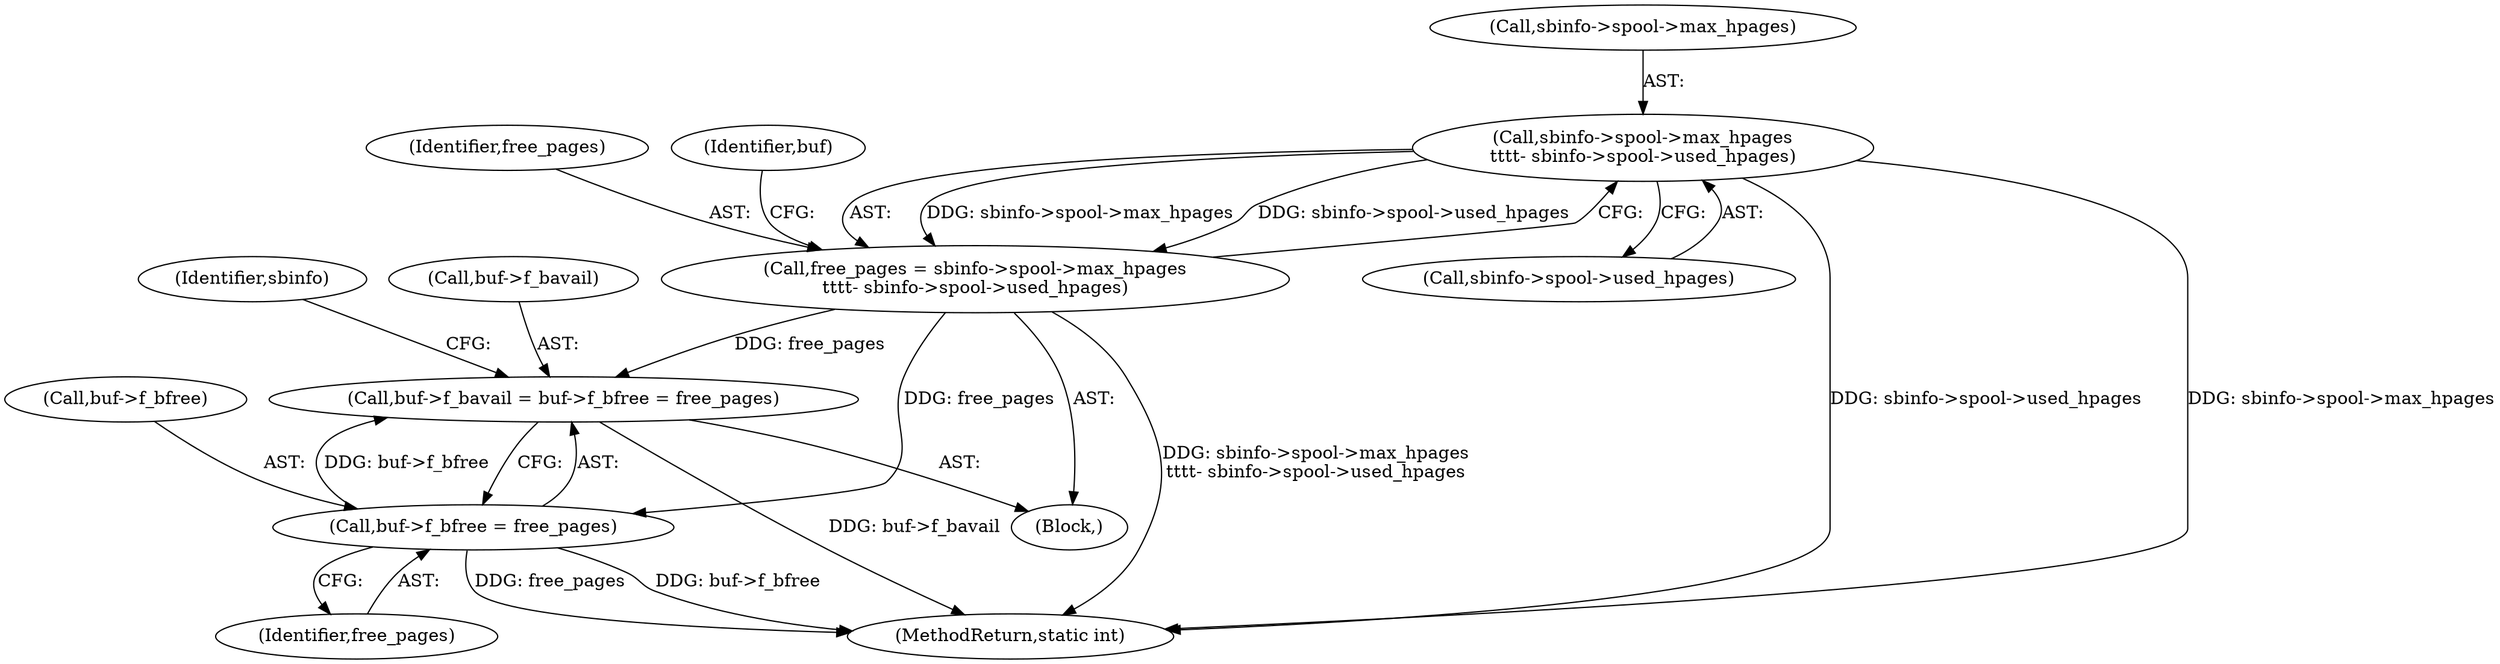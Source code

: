 digraph "0_linux_90481622d75715bfcb68501280a917dbfe516029_3@pointer" {
"1000162" [label="(Call,sbinfo->spool->max_hpages\n\t\t\t\t- sbinfo->spool->used_hpages)"];
"1000160" [label="(Call,free_pages = sbinfo->spool->max_hpages\n\t\t\t\t- sbinfo->spool->used_hpages)"];
"1000173" [label="(Call,buf->f_bavail = buf->f_bfree = free_pages)"];
"1000177" [label="(Call,buf->f_bfree = free_pages)"];
"1000168" [label="(Call,sbinfo->spool->used_hpages)"];
"1000181" [label="(Identifier,free_pages)"];
"1000142" [label="(Block,)"];
"1000161" [label="(Identifier,free_pages)"];
"1000186" [label="(Identifier,sbinfo)"];
"1000177" [label="(Call,buf->f_bfree = free_pages)"];
"1000174" [label="(Call,buf->f_bavail)"];
"1000160" [label="(Call,free_pages = sbinfo->spool->max_hpages\n\t\t\t\t- sbinfo->spool->used_hpages)"];
"1000175" [label="(Identifier,buf)"];
"1000173" [label="(Call,buf->f_bavail = buf->f_bfree = free_pages)"];
"1000215" [label="(MethodReturn,static int)"];
"1000163" [label="(Call,sbinfo->spool->max_hpages)"];
"1000162" [label="(Call,sbinfo->spool->max_hpages\n\t\t\t\t- sbinfo->spool->used_hpages)"];
"1000178" [label="(Call,buf->f_bfree)"];
"1000162" -> "1000160"  [label="AST: "];
"1000162" -> "1000168"  [label="CFG: "];
"1000163" -> "1000162"  [label="AST: "];
"1000168" -> "1000162"  [label="AST: "];
"1000160" -> "1000162"  [label="CFG: "];
"1000162" -> "1000215"  [label="DDG: sbinfo->spool->used_hpages"];
"1000162" -> "1000215"  [label="DDG: sbinfo->spool->max_hpages"];
"1000162" -> "1000160"  [label="DDG: sbinfo->spool->max_hpages"];
"1000162" -> "1000160"  [label="DDG: sbinfo->spool->used_hpages"];
"1000160" -> "1000142"  [label="AST: "];
"1000161" -> "1000160"  [label="AST: "];
"1000175" -> "1000160"  [label="CFG: "];
"1000160" -> "1000215"  [label="DDG: sbinfo->spool->max_hpages\n\t\t\t\t- sbinfo->spool->used_hpages"];
"1000160" -> "1000173"  [label="DDG: free_pages"];
"1000160" -> "1000177"  [label="DDG: free_pages"];
"1000173" -> "1000142"  [label="AST: "];
"1000173" -> "1000177"  [label="CFG: "];
"1000174" -> "1000173"  [label="AST: "];
"1000177" -> "1000173"  [label="AST: "];
"1000186" -> "1000173"  [label="CFG: "];
"1000173" -> "1000215"  [label="DDG: buf->f_bavail"];
"1000177" -> "1000173"  [label="DDG: buf->f_bfree"];
"1000177" -> "1000181"  [label="CFG: "];
"1000178" -> "1000177"  [label="AST: "];
"1000181" -> "1000177"  [label="AST: "];
"1000177" -> "1000215"  [label="DDG: free_pages"];
"1000177" -> "1000215"  [label="DDG: buf->f_bfree"];
}
